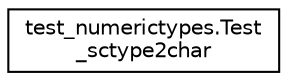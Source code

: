 digraph "Graphical Class Hierarchy"
{
 // LATEX_PDF_SIZE
  edge [fontname="Helvetica",fontsize="10",labelfontname="Helvetica",labelfontsize="10"];
  node [fontname="Helvetica",fontsize="10",shape=record];
  rankdir="LR";
  Node0 [label="test_numerictypes.Test\l_sctype2char",height=0.2,width=0.4,color="black", fillcolor="white", style="filled",URL="$classtest__numerictypes_1_1Test__sctype2char.html",tooltip=" "];
}
